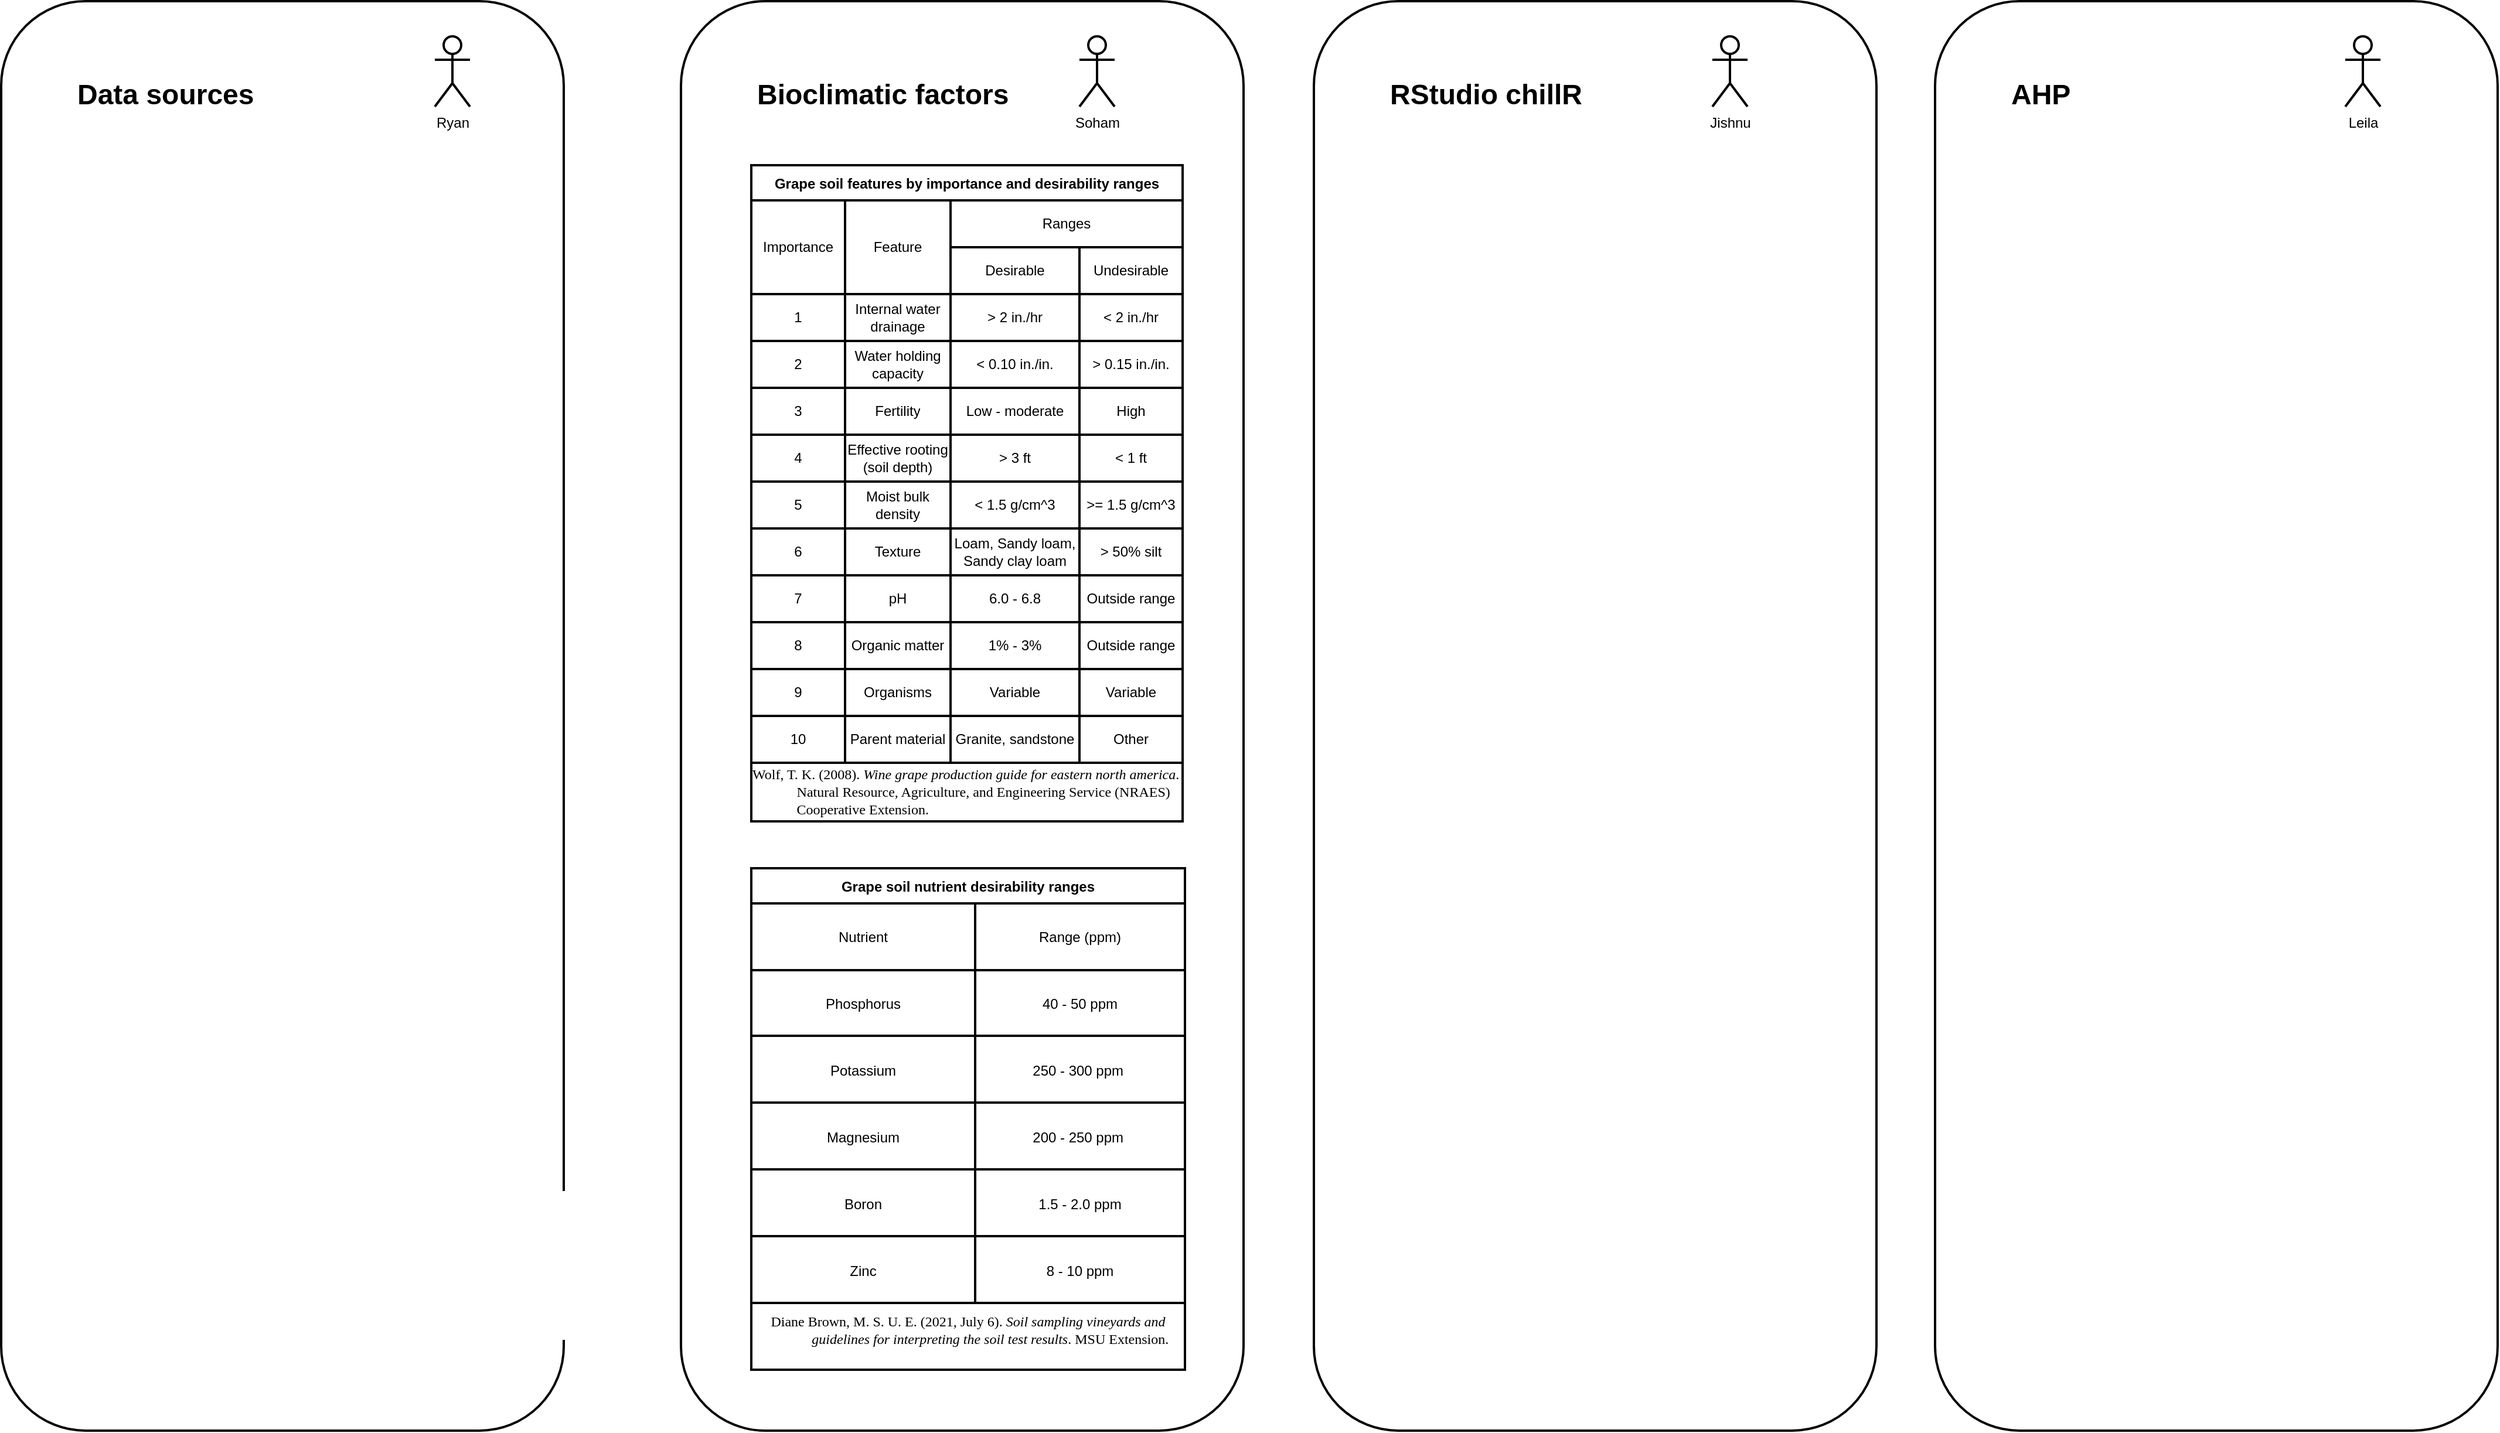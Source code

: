 <mxfile version="16.5.6" type="github">
  <diagram id="1BeaNvFZOrJ4yZ1JKT3H" name="Page-1">
    <mxGraphModel dx="3165" dy="1950" grid="1" gridSize="10" guides="1" tooltips="1" connect="1" arrows="1" fold="1" page="0" pageScale="1" pageWidth="850" pageHeight="1100" math="0" shadow="0">
      <root>
        <mxCell id="0" />
        <mxCell id="1" parent="0" />
        <mxCell id="0N3fPxSNlgeO_tsuWIb--260" value="" style="rounded=1;whiteSpace=wrap;html=1;strokeWidth=2;" vertex="1" parent="1">
          <mxGeometry x="-690" y="-100" width="480" height="1220" as="geometry" />
        </mxCell>
        <mxCell id="0N3fPxSNlgeO_tsuWIb--261" value="&lt;h1&gt;Data sources&lt;br&gt;&lt;/h1&gt;" style="text;html=1;strokeColor=none;fillColor=none;spacing=5;spacingTop=-20;whiteSpace=wrap;overflow=hidden;rounded=0;" vertex="1" parent="1">
          <mxGeometry x="-630" y="-40" width="229" height="40" as="geometry" />
        </mxCell>
        <mxCell id="0N3fPxSNlgeO_tsuWIb--254" value="" style="rounded=1;whiteSpace=wrap;html=1;strokeWidth=2;" vertex="1" parent="1">
          <mxGeometry x="960" y="-100" width="480" height="1220" as="geometry" />
        </mxCell>
        <mxCell id="0N3fPxSNlgeO_tsuWIb--255" value="&lt;h1&gt;AHP&lt;br&gt;&lt;/h1&gt;" style="text;html=1;strokeColor=none;fillColor=none;spacing=5;spacingTop=-20;whiteSpace=wrap;overflow=hidden;rounded=0;" vertex="1" parent="1">
          <mxGeometry x="1020" y="-40" width="229" height="40" as="geometry" />
        </mxCell>
        <mxCell id="0N3fPxSNlgeO_tsuWIb--256" value="" style="rounded=1;whiteSpace=wrap;html=1;strokeWidth=2;" vertex="1" parent="1">
          <mxGeometry x="430" y="-100" width="480" height="1220" as="geometry" />
        </mxCell>
        <mxCell id="0N3fPxSNlgeO_tsuWIb--257" value="&lt;h1&gt;RStudio chillR&lt;br&gt;&lt;/h1&gt;" style="text;html=1;strokeColor=none;fillColor=none;spacing=5;spacingTop=-20;whiteSpace=wrap;overflow=hidden;rounded=0;" vertex="1" parent="1">
          <mxGeometry x="490" y="-40" width="229" height="40" as="geometry" />
        </mxCell>
        <mxCell id="0N3fPxSNlgeO_tsuWIb--251" value="" style="rounded=1;whiteSpace=wrap;html=1;strokeWidth=2;" vertex="1" parent="1">
          <mxGeometry x="-110" y="-100" width="480" height="1220" as="geometry" />
        </mxCell>
        <mxCell id="0N3fPxSNlgeO_tsuWIb--37" value="Grape soil features by importance and desirability ranges" style="shape=table;startSize=30;container=1;collapsible=0;childLayout=tableLayout;fontStyle=1;align=center;strokeWidth=2;labelBackgroundColor=default;" vertex="1" parent="1">
          <mxGeometry x="-50" y="40" width="368" height="560" as="geometry" />
        </mxCell>
        <mxCell id="0N3fPxSNlgeO_tsuWIb--38" value="" style="shape=tableRow;horizontal=0;startSize=0;swimlaneHead=0;swimlaneBody=0;top=0;left=0;bottom=0;right=0;collapsible=0;dropTarget=0;fillColor=none;points=[[0,0.5],[1,0.5]];portConstraint=eastwest;" vertex="1" parent="0N3fPxSNlgeO_tsuWIb--37">
          <mxGeometry y="30" width="368" height="40" as="geometry" />
        </mxCell>
        <mxCell id="0N3fPxSNlgeO_tsuWIb--99" value="Importance" style="shape=partialRectangle;html=1;whiteSpace=wrap;connectable=0;fillColor=none;top=0;left=0;bottom=0;right=0;overflow=hidden;rowspan=2;colspan=1;" vertex="1" parent="0N3fPxSNlgeO_tsuWIb--38">
          <mxGeometry width="80" height="80" as="geometry">
            <mxRectangle width="80" height="40" as="alternateBounds" />
          </mxGeometry>
        </mxCell>
        <mxCell id="0N3fPxSNlgeO_tsuWIb--39" value="Feature" style="shape=partialRectangle;html=1;whiteSpace=wrap;connectable=0;fillColor=none;top=0;left=0;bottom=0;right=0;overflow=hidden;rowspan=2;colspan=1;" vertex="1" parent="0N3fPxSNlgeO_tsuWIb--38">
          <mxGeometry x="80" width="90" height="80" as="geometry">
            <mxRectangle width="90" height="40" as="alternateBounds" />
          </mxGeometry>
        </mxCell>
        <mxCell id="0N3fPxSNlgeO_tsuWIb--40" value="Ranges" style="shape=partialRectangle;html=1;whiteSpace=wrap;connectable=0;fillColor=none;top=0;left=0;bottom=0;right=0;overflow=hidden;rowspan=1;colspan=2;" vertex="1" parent="0N3fPxSNlgeO_tsuWIb--38">
          <mxGeometry x="170" width="198" height="40" as="geometry">
            <mxRectangle width="110" height="40" as="alternateBounds" />
          </mxGeometry>
        </mxCell>
        <mxCell id="0N3fPxSNlgeO_tsuWIb--86" style="shape=partialRectangle;html=1;whiteSpace=wrap;connectable=0;fillColor=none;top=0;left=0;bottom=0;right=0;overflow=hidden;" vertex="1" visible="0" parent="0N3fPxSNlgeO_tsuWIb--38">
          <mxGeometry x="280" width="88" height="40" as="geometry">
            <mxRectangle width="88" height="40" as="alternateBounds" />
          </mxGeometry>
        </mxCell>
        <mxCell id="0N3fPxSNlgeO_tsuWIb--94" style="shape=tableRow;horizontal=0;startSize=0;swimlaneHead=0;swimlaneBody=0;top=0;left=0;bottom=0;right=0;collapsible=0;dropTarget=0;fillColor=none;points=[[0,0.5],[1,0.5]];portConstraint=eastwest;" vertex="1" parent="0N3fPxSNlgeO_tsuWIb--37">
          <mxGeometry y="70" width="368" height="40" as="geometry" />
        </mxCell>
        <mxCell id="0N3fPxSNlgeO_tsuWIb--100" style="shape=partialRectangle;html=1;whiteSpace=wrap;connectable=0;fillColor=none;top=0;left=0;bottom=0;right=0;overflow=hidden;" vertex="1" visible="0" parent="0N3fPxSNlgeO_tsuWIb--94">
          <mxGeometry width="80" height="40" as="geometry">
            <mxRectangle width="80" height="40" as="alternateBounds" />
          </mxGeometry>
        </mxCell>
        <mxCell id="0N3fPxSNlgeO_tsuWIb--95" style="shape=partialRectangle;html=1;whiteSpace=wrap;connectable=0;fillColor=none;top=0;left=0;bottom=0;right=0;overflow=hidden;" vertex="1" visible="0" parent="0N3fPxSNlgeO_tsuWIb--94">
          <mxGeometry x="80" width="90" height="40" as="geometry">
            <mxRectangle width="90" height="40" as="alternateBounds" />
          </mxGeometry>
        </mxCell>
        <mxCell id="0N3fPxSNlgeO_tsuWIb--96" value="Desirable" style="shape=partialRectangle;html=1;whiteSpace=wrap;connectable=0;fillColor=none;top=0;left=0;bottom=0;right=0;overflow=hidden;" vertex="1" parent="0N3fPxSNlgeO_tsuWIb--94">
          <mxGeometry x="170" width="110" height="40" as="geometry">
            <mxRectangle width="110" height="40" as="alternateBounds" />
          </mxGeometry>
        </mxCell>
        <mxCell id="0N3fPxSNlgeO_tsuWIb--97" value="Undesirable" style="shape=partialRectangle;html=1;whiteSpace=wrap;connectable=0;fillColor=none;top=0;left=0;bottom=0;right=0;overflow=hidden;" vertex="1" parent="0N3fPxSNlgeO_tsuWIb--94">
          <mxGeometry x="280" width="88" height="40" as="geometry">
            <mxRectangle width="88" height="40" as="alternateBounds" />
          </mxGeometry>
        </mxCell>
        <mxCell id="0N3fPxSNlgeO_tsuWIb--42" value="" style="shape=tableRow;horizontal=0;startSize=0;swimlaneHead=0;swimlaneBody=0;top=0;left=0;bottom=0;right=0;collapsible=0;dropTarget=0;fillColor=none;points=[[0,0.5],[1,0.5]];portConstraint=eastwest;" vertex="1" parent="0N3fPxSNlgeO_tsuWIb--37">
          <mxGeometry y="110" width="368" height="40" as="geometry" />
        </mxCell>
        <mxCell id="0N3fPxSNlgeO_tsuWIb--101" value="1" style="shape=partialRectangle;html=1;whiteSpace=wrap;connectable=0;fillColor=none;top=0;left=0;bottom=0;right=0;overflow=hidden;" vertex="1" parent="0N3fPxSNlgeO_tsuWIb--42">
          <mxGeometry width="80" height="40" as="geometry">
            <mxRectangle width="80" height="40" as="alternateBounds" />
          </mxGeometry>
        </mxCell>
        <mxCell id="0N3fPxSNlgeO_tsuWIb--43" value="Internal water drainage" style="shape=partialRectangle;html=1;whiteSpace=wrap;connectable=0;fillColor=none;top=0;left=0;bottom=0;right=0;overflow=hidden;" vertex="1" parent="0N3fPxSNlgeO_tsuWIb--42">
          <mxGeometry x="80" width="90" height="40" as="geometry">
            <mxRectangle width="90" height="40" as="alternateBounds" />
          </mxGeometry>
        </mxCell>
        <mxCell id="0N3fPxSNlgeO_tsuWIb--44" value="&amp;gt; 2 in./hr" style="shape=partialRectangle;html=1;whiteSpace=wrap;connectable=0;fillColor=none;top=0;left=0;bottom=0;right=0;overflow=hidden;" vertex="1" parent="0N3fPxSNlgeO_tsuWIb--42">
          <mxGeometry x="170" width="110" height="40" as="geometry">
            <mxRectangle width="110" height="40" as="alternateBounds" />
          </mxGeometry>
        </mxCell>
        <mxCell id="0N3fPxSNlgeO_tsuWIb--87" value="&lt;span&gt;&amp;lt; 2 in./hr&lt;/span&gt;" style="shape=partialRectangle;html=1;whiteSpace=wrap;connectable=0;fillColor=none;top=0;left=0;bottom=0;right=0;overflow=hidden;" vertex="1" parent="0N3fPxSNlgeO_tsuWIb--42">
          <mxGeometry x="280" width="88" height="40" as="geometry">
            <mxRectangle width="88" height="40" as="alternateBounds" />
          </mxGeometry>
        </mxCell>
        <mxCell id="0N3fPxSNlgeO_tsuWIb--46" value="" style="shape=tableRow;horizontal=0;startSize=0;swimlaneHead=0;swimlaneBody=0;top=0;left=0;bottom=0;right=0;collapsible=0;dropTarget=0;fillColor=none;points=[[0,0.5],[1,0.5]];portConstraint=eastwest;" vertex="1" parent="0N3fPxSNlgeO_tsuWIb--37">
          <mxGeometry y="150" width="368" height="40" as="geometry" />
        </mxCell>
        <mxCell id="0N3fPxSNlgeO_tsuWIb--102" value="2" style="shape=partialRectangle;html=1;whiteSpace=wrap;connectable=0;fillColor=none;top=0;left=0;bottom=0;right=0;overflow=hidden;" vertex="1" parent="0N3fPxSNlgeO_tsuWIb--46">
          <mxGeometry width="80" height="40" as="geometry">
            <mxRectangle width="80" height="40" as="alternateBounds" />
          </mxGeometry>
        </mxCell>
        <mxCell id="0N3fPxSNlgeO_tsuWIb--47" value="Water holding capacity" style="shape=partialRectangle;html=1;whiteSpace=wrap;connectable=0;fillColor=none;top=0;left=0;bottom=0;right=0;overflow=hidden;" vertex="1" parent="0N3fPxSNlgeO_tsuWIb--46">
          <mxGeometry x="80" width="90" height="40" as="geometry">
            <mxRectangle width="90" height="40" as="alternateBounds" />
          </mxGeometry>
        </mxCell>
        <mxCell id="0N3fPxSNlgeO_tsuWIb--48" value="&amp;lt; 0.10 in./in." style="shape=partialRectangle;html=1;whiteSpace=wrap;connectable=0;fillColor=none;top=0;left=0;bottom=0;right=0;overflow=hidden;" vertex="1" parent="0N3fPxSNlgeO_tsuWIb--46">
          <mxGeometry x="170" width="110" height="40" as="geometry">
            <mxRectangle width="110" height="40" as="alternateBounds" />
          </mxGeometry>
        </mxCell>
        <mxCell id="0N3fPxSNlgeO_tsuWIb--88" value="&amp;gt; 0.15 in./in." style="shape=partialRectangle;html=1;whiteSpace=wrap;connectable=0;fillColor=none;top=0;left=0;bottom=0;right=0;overflow=hidden;" vertex="1" parent="0N3fPxSNlgeO_tsuWIb--46">
          <mxGeometry x="280" width="88" height="40" as="geometry">
            <mxRectangle width="88" height="40" as="alternateBounds" />
          </mxGeometry>
        </mxCell>
        <mxCell id="0N3fPxSNlgeO_tsuWIb--50" value="" style="shape=tableRow;horizontal=0;startSize=0;swimlaneHead=0;swimlaneBody=0;top=0;left=0;bottom=0;right=0;collapsible=0;dropTarget=0;fillColor=none;points=[[0,0.5],[1,0.5]];portConstraint=eastwest;" vertex="1" parent="0N3fPxSNlgeO_tsuWIb--37">
          <mxGeometry y="190" width="368" height="40" as="geometry" />
        </mxCell>
        <mxCell id="0N3fPxSNlgeO_tsuWIb--103" value="3" style="shape=partialRectangle;html=1;whiteSpace=wrap;connectable=0;fillColor=none;top=0;left=0;bottom=0;right=0;overflow=hidden;" vertex="1" parent="0N3fPxSNlgeO_tsuWIb--50">
          <mxGeometry width="80" height="40" as="geometry">
            <mxRectangle width="80" height="40" as="alternateBounds" />
          </mxGeometry>
        </mxCell>
        <mxCell id="0N3fPxSNlgeO_tsuWIb--51" value="Fertility" style="shape=partialRectangle;html=1;whiteSpace=wrap;connectable=0;fillColor=none;top=0;left=0;bottom=0;right=0;overflow=hidden;" vertex="1" parent="0N3fPxSNlgeO_tsuWIb--50">
          <mxGeometry x="80" width="90" height="40" as="geometry">
            <mxRectangle width="90" height="40" as="alternateBounds" />
          </mxGeometry>
        </mxCell>
        <mxCell id="0N3fPxSNlgeO_tsuWIb--52" value="Low - moderate" style="shape=partialRectangle;html=1;whiteSpace=wrap;connectable=0;fillColor=none;top=0;left=0;bottom=0;right=0;overflow=hidden;" vertex="1" parent="0N3fPxSNlgeO_tsuWIb--50">
          <mxGeometry x="170" width="110" height="40" as="geometry">
            <mxRectangle width="110" height="40" as="alternateBounds" />
          </mxGeometry>
        </mxCell>
        <mxCell id="0N3fPxSNlgeO_tsuWIb--89" value="High" style="shape=partialRectangle;html=1;whiteSpace=wrap;connectable=0;fillColor=none;top=0;left=0;bottom=0;right=0;overflow=hidden;" vertex="1" parent="0N3fPxSNlgeO_tsuWIb--50">
          <mxGeometry x="280" width="88" height="40" as="geometry">
            <mxRectangle width="88" height="40" as="alternateBounds" />
          </mxGeometry>
        </mxCell>
        <mxCell id="0N3fPxSNlgeO_tsuWIb--54" value="" style="shape=tableRow;horizontal=0;startSize=0;swimlaneHead=0;swimlaneBody=0;top=0;left=0;bottom=0;right=0;collapsible=0;dropTarget=0;fillColor=none;points=[[0,0.5],[1,0.5]];portConstraint=eastwest;" vertex="1" parent="0N3fPxSNlgeO_tsuWIb--37">
          <mxGeometry y="230" width="368" height="40" as="geometry" />
        </mxCell>
        <mxCell id="0N3fPxSNlgeO_tsuWIb--104" value="4" style="shape=partialRectangle;html=1;whiteSpace=wrap;connectable=0;fillColor=none;top=0;left=0;bottom=0;right=0;overflow=hidden;" vertex="1" parent="0N3fPxSNlgeO_tsuWIb--54">
          <mxGeometry width="80" height="40" as="geometry">
            <mxRectangle width="80" height="40" as="alternateBounds" />
          </mxGeometry>
        </mxCell>
        <mxCell id="0N3fPxSNlgeO_tsuWIb--55" value="Effective rooting (soil depth)" style="shape=partialRectangle;html=1;whiteSpace=wrap;connectable=0;fillColor=none;top=0;left=0;bottom=0;right=0;overflow=hidden;" vertex="1" parent="0N3fPxSNlgeO_tsuWIb--54">
          <mxGeometry x="80" width="90" height="40" as="geometry">
            <mxRectangle width="90" height="40" as="alternateBounds" />
          </mxGeometry>
        </mxCell>
        <mxCell id="0N3fPxSNlgeO_tsuWIb--56" value="&amp;gt; 3 ft" style="shape=partialRectangle;html=1;whiteSpace=wrap;connectable=0;fillColor=none;top=0;left=0;bottom=0;right=0;overflow=hidden;" vertex="1" parent="0N3fPxSNlgeO_tsuWIb--54">
          <mxGeometry x="170" width="110" height="40" as="geometry">
            <mxRectangle width="110" height="40" as="alternateBounds" />
          </mxGeometry>
        </mxCell>
        <mxCell id="0N3fPxSNlgeO_tsuWIb--90" value="&amp;lt; 1 ft" style="shape=partialRectangle;html=1;whiteSpace=wrap;connectable=0;fillColor=none;top=0;left=0;bottom=0;right=0;overflow=hidden;" vertex="1" parent="0N3fPxSNlgeO_tsuWIb--54">
          <mxGeometry x="280" width="88" height="40" as="geometry">
            <mxRectangle width="88" height="40" as="alternateBounds" />
          </mxGeometry>
        </mxCell>
        <mxCell id="0N3fPxSNlgeO_tsuWIb--58" value="" style="shape=tableRow;horizontal=0;startSize=0;swimlaneHead=0;swimlaneBody=0;top=0;left=0;bottom=0;right=0;collapsible=0;dropTarget=0;fillColor=none;points=[[0,0.5],[1,0.5]];portConstraint=eastwest;" vertex="1" parent="0N3fPxSNlgeO_tsuWIb--37">
          <mxGeometry y="270" width="368" height="40" as="geometry" />
        </mxCell>
        <mxCell id="0N3fPxSNlgeO_tsuWIb--105" value="5" style="shape=partialRectangle;html=1;whiteSpace=wrap;connectable=0;fillColor=none;top=0;left=0;bottom=0;right=0;overflow=hidden;" vertex="1" parent="0N3fPxSNlgeO_tsuWIb--58">
          <mxGeometry width="80" height="40" as="geometry">
            <mxRectangle width="80" height="40" as="alternateBounds" />
          </mxGeometry>
        </mxCell>
        <mxCell id="0N3fPxSNlgeO_tsuWIb--59" value="Moist bulk density" style="shape=partialRectangle;html=1;whiteSpace=wrap;connectable=0;fillColor=none;top=0;left=0;bottom=0;right=0;overflow=hidden;" vertex="1" parent="0N3fPxSNlgeO_tsuWIb--58">
          <mxGeometry x="80" width="90" height="40" as="geometry">
            <mxRectangle width="90" height="40" as="alternateBounds" />
          </mxGeometry>
        </mxCell>
        <mxCell id="0N3fPxSNlgeO_tsuWIb--60" value="&amp;lt; 1.5 g/cm^3" style="shape=partialRectangle;html=1;whiteSpace=wrap;connectable=0;fillColor=none;top=0;left=0;bottom=0;right=0;overflow=hidden;" vertex="1" parent="0N3fPxSNlgeO_tsuWIb--58">
          <mxGeometry x="170" width="110" height="40" as="geometry">
            <mxRectangle width="110" height="40" as="alternateBounds" />
          </mxGeometry>
        </mxCell>
        <mxCell id="0N3fPxSNlgeO_tsuWIb--91" value="&amp;gt;= 1.5 g/cm^3" style="shape=partialRectangle;html=1;whiteSpace=wrap;connectable=0;fillColor=none;top=0;left=0;bottom=0;right=0;overflow=hidden;" vertex="1" parent="0N3fPxSNlgeO_tsuWIb--58">
          <mxGeometry x="280" width="88" height="40" as="geometry">
            <mxRectangle width="88" height="40" as="alternateBounds" />
          </mxGeometry>
        </mxCell>
        <mxCell id="0N3fPxSNlgeO_tsuWIb--62" value="" style="shape=tableRow;horizontal=0;startSize=0;swimlaneHead=0;swimlaneBody=0;top=0;left=0;bottom=0;right=0;collapsible=0;dropTarget=0;fillColor=none;points=[[0,0.5],[1,0.5]];portConstraint=eastwest;" vertex="1" parent="0N3fPxSNlgeO_tsuWIb--37">
          <mxGeometry y="310" width="368" height="40" as="geometry" />
        </mxCell>
        <mxCell id="0N3fPxSNlgeO_tsuWIb--106" value="6" style="shape=partialRectangle;html=1;whiteSpace=wrap;connectable=0;fillColor=none;top=0;left=0;bottom=0;right=0;overflow=hidden;" vertex="1" parent="0N3fPxSNlgeO_tsuWIb--62">
          <mxGeometry width="80" height="40" as="geometry">
            <mxRectangle width="80" height="40" as="alternateBounds" />
          </mxGeometry>
        </mxCell>
        <mxCell id="0N3fPxSNlgeO_tsuWIb--63" value="Texture" style="shape=partialRectangle;html=1;whiteSpace=wrap;connectable=0;fillColor=none;top=0;left=0;bottom=0;right=0;overflow=hidden;" vertex="1" parent="0N3fPxSNlgeO_tsuWIb--62">
          <mxGeometry x="80" width="90" height="40" as="geometry">
            <mxRectangle width="90" height="40" as="alternateBounds" />
          </mxGeometry>
        </mxCell>
        <mxCell id="0N3fPxSNlgeO_tsuWIb--64" value="Loam, Sandy loam, Sandy clay loam" style="shape=partialRectangle;html=1;whiteSpace=wrap;connectable=0;fillColor=none;top=0;left=0;bottom=0;right=0;overflow=hidden;" vertex="1" parent="0N3fPxSNlgeO_tsuWIb--62">
          <mxGeometry x="170" width="110" height="40" as="geometry">
            <mxRectangle width="110" height="40" as="alternateBounds" />
          </mxGeometry>
        </mxCell>
        <mxCell id="0N3fPxSNlgeO_tsuWIb--92" value="&amp;gt; 50% silt" style="shape=partialRectangle;html=1;whiteSpace=wrap;connectable=0;fillColor=none;top=0;left=0;bottom=0;right=0;overflow=hidden;" vertex="1" parent="0N3fPxSNlgeO_tsuWIb--62">
          <mxGeometry x="280" width="88" height="40" as="geometry">
            <mxRectangle width="88" height="40" as="alternateBounds" />
          </mxGeometry>
        </mxCell>
        <mxCell id="0N3fPxSNlgeO_tsuWIb--66" value="" style="shape=tableRow;horizontal=0;startSize=0;swimlaneHead=0;swimlaneBody=0;top=0;left=0;bottom=0;right=0;collapsible=0;dropTarget=0;fillColor=none;points=[[0,0.5],[1,0.5]];portConstraint=eastwest;" vertex="1" parent="0N3fPxSNlgeO_tsuWIb--37">
          <mxGeometry y="350" width="368" height="40" as="geometry" />
        </mxCell>
        <mxCell id="0N3fPxSNlgeO_tsuWIb--107" value="7" style="shape=partialRectangle;html=1;whiteSpace=wrap;connectable=0;fillColor=none;top=0;left=0;bottom=0;right=0;overflow=hidden;" vertex="1" parent="0N3fPxSNlgeO_tsuWIb--66">
          <mxGeometry width="80" height="40" as="geometry">
            <mxRectangle width="80" height="40" as="alternateBounds" />
          </mxGeometry>
        </mxCell>
        <mxCell id="0N3fPxSNlgeO_tsuWIb--67" value="pH" style="shape=partialRectangle;html=1;whiteSpace=wrap;connectable=0;fillColor=none;top=0;left=0;bottom=0;right=0;overflow=hidden;" vertex="1" parent="0N3fPxSNlgeO_tsuWIb--66">
          <mxGeometry x="80" width="90" height="40" as="geometry">
            <mxRectangle width="90" height="40" as="alternateBounds" />
          </mxGeometry>
        </mxCell>
        <mxCell id="0N3fPxSNlgeO_tsuWIb--68" value="6.0 - 6.8" style="shape=partialRectangle;html=1;whiteSpace=wrap;connectable=0;fillColor=none;top=0;left=0;bottom=0;right=0;overflow=hidden;" vertex="1" parent="0N3fPxSNlgeO_tsuWIb--66">
          <mxGeometry x="170" width="110" height="40" as="geometry">
            <mxRectangle width="110" height="40" as="alternateBounds" />
          </mxGeometry>
        </mxCell>
        <mxCell id="0N3fPxSNlgeO_tsuWIb--93" value="Outside range" style="shape=partialRectangle;html=1;whiteSpace=wrap;connectable=0;fillColor=none;top=0;left=0;bottom=0;right=0;overflow=hidden;" vertex="1" parent="0N3fPxSNlgeO_tsuWIb--66">
          <mxGeometry x="280" width="88" height="40" as="geometry">
            <mxRectangle width="88" height="40" as="alternateBounds" />
          </mxGeometry>
        </mxCell>
        <mxCell id="0N3fPxSNlgeO_tsuWIb--118" value="" style="shape=tableRow;horizontal=0;startSize=0;swimlaneHead=0;swimlaneBody=0;top=0;left=0;bottom=0;right=0;collapsible=0;dropTarget=0;fillColor=none;points=[[0,0.5],[1,0.5]];portConstraint=eastwest;" vertex="1" parent="0N3fPxSNlgeO_tsuWIb--37">
          <mxGeometry y="390" width="368" height="40" as="geometry" />
        </mxCell>
        <mxCell id="0N3fPxSNlgeO_tsuWIb--119" value="8" style="shape=partialRectangle;html=1;whiteSpace=wrap;connectable=0;fillColor=none;top=0;left=0;bottom=0;right=0;overflow=hidden;" vertex="1" parent="0N3fPxSNlgeO_tsuWIb--118">
          <mxGeometry width="80" height="40" as="geometry">
            <mxRectangle width="80" height="40" as="alternateBounds" />
          </mxGeometry>
        </mxCell>
        <mxCell id="0N3fPxSNlgeO_tsuWIb--120" value="Organic matter" style="shape=partialRectangle;html=1;whiteSpace=wrap;connectable=0;fillColor=none;top=0;left=0;bottom=0;right=0;overflow=hidden;" vertex="1" parent="0N3fPxSNlgeO_tsuWIb--118">
          <mxGeometry x="80" width="90" height="40" as="geometry">
            <mxRectangle width="90" height="40" as="alternateBounds" />
          </mxGeometry>
        </mxCell>
        <mxCell id="0N3fPxSNlgeO_tsuWIb--121" value="1% - 3%" style="shape=partialRectangle;html=1;whiteSpace=wrap;connectable=0;fillColor=none;top=0;left=0;bottom=0;right=0;overflow=hidden;" vertex="1" parent="0N3fPxSNlgeO_tsuWIb--118">
          <mxGeometry x="170" width="110" height="40" as="geometry">
            <mxRectangle width="110" height="40" as="alternateBounds" />
          </mxGeometry>
        </mxCell>
        <mxCell id="0N3fPxSNlgeO_tsuWIb--122" value="Outside range" style="shape=partialRectangle;html=1;whiteSpace=wrap;connectable=0;fillColor=none;top=0;left=0;bottom=0;right=0;overflow=hidden;" vertex="1" parent="0N3fPxSNlgeO_tsuWIb--118">
          <mxGeometry x="280" width="88" height="40" as="geometry">
            <mxRectangle width="88" height="40" as="alternateBounds" />
          </mxGeometry>
        </mxCell>
        <mxCell id="0N3fPxSNlgeO_tsuWIb--123" value="" style="shape=tableRow;horizontal=0;startSize=0;swimlaneHead=0;swimlaneBody=0;top=0;left=0;bottom=0;right=0;collapsible=0;dropTarget=0;fillColor=none;points=[[0,0.5],[1,0.5]];portConstraint=eastwest;" vertex="1" parent="0N3fPxSNlgeO_tsuWIb--37">
          <mxGeometry y="430" width="368" height="40" as="geometry" />
        </mxCell>
        <mxCell id="0N3fPxSNlgeO_tsuWIb--124" value="9" style="shape=partialRectangle;html=1;whiteSpace=wrap;connectable=0;fillColor=none;top=0;left=0;bottom=0;right=0;overflow=hidden;" vertex="1" parent="0N3fPxSNlgeO_tsuWIb--123">
          <mxGeometry width="80" height="40" as="geometry">
            <mxRectangle width="80" height="40" as="alternateBounds" />
          </mxGeometry>
        </mxCell>
        <mxCell id="0N3fPxSNlgeO_tsuWIb--125" value="Organisms" style="shape=partialRectangle;html=1;whiteSpace=wrap;connectable=0;fillColor=none;top=0;left=0;bottom=0;right=0;overflow=hidden;" vertex="1" parent="0N3fPxSNlgeO_tsuWIb--123">
          <mxGeometry x="80" width="90" height="40" as="geometry">
            <mxRectangle width="90" height="40" as="alternateBounds" />
          </mxGeometry>
        </mxCell>
        <mxCell id="0N3fPxSNlgeO_tsuWIb--126" value="Variable" style="shape=partialRectangle;html=1;whiteSpace=wrap;connectable=0;fillColor=none;top=0;left=0;bottom=0;right=0;overflow=hidden;" vertex="1" parent="0N3fPxSNlgeO_tsuWIb--123">
          <mxGeometry x="170" width="110" height="40" as="geometry">
            <mxRectangle width="110" height="40" as="alternateBounds" />
          </mxGeometry>
        </mxCell>
        <mxCell id="0N3fPxSNlgeO_tsuWIb--127" value="Variable" style="shape=partialRectangle;html=1;whiteSpace=wrap;connectable=0;fillColor=none;top=0;left=0;bottom=0;right=0;overflow=hidden;" vertex="1" parent="0N3fPxSNlgeO_tsuWIb--123">
          <mxGeometry x="280" width="88" height="40" as="geometry">
            <mxRectangle width="88" height="40" as="alternateBounds" />
          </mxGeometry>
        </mxCell>
        <mxCell id="0N3fPxSNlgeO_tsuWIb--128" value="" style="shape=tableRow;horizontal=0;startSize=0;swimlaneHead=0;swimlaneBody=0;top=0;left=0;bottom=0;right=0;collapsible=0;dropTarget=0;fillColor=none;points=[[0,0.5],[1,0.5]];portConstraint=eastwest;" vertex="1" parent="0N3fPxSNlgeO_tsuWIb--37">
          <mxGeometry y="470" width="368" height="40" as="geometry" />
        </mxCell>
        <mxCell id="0N3fPxSNlgeO_tsuWIb--129" value="10" style="shape=partialRectangle;html=1;whiteSpace=wrap;connectable=0;fillColor=none;top=0;left=0;bottom=0;right=0;overflow=hidden;" vertex="1" parent="0N3fPxSNlgeO_tsuWIb--128">
          <mxGeometry width="80" height="40" as="geometry">
            <mxRectangle width="80" height="40" as="alternateBounds" />
          </mxGeometry>
        </mxCell>
        <mxCell id="0N3fPxSNlgeO_tsuWIb--130" value="Parent material" style="shape=partialRectangle;html=1;whiteSpace=wrap;connectable=0;fillColor=none;top=0;left=0;bottom=0;right=0;overflow=hidden;" vertex="1" parent="0N3fPxSNlgeO_tsuWIb--128">
          <mxGeometry x="80" width="90" height="40" as="geometry">
            <mxRectangle width="90" height="40" as="alternateBounds" />
          </mxGeometry>
        </mxCell>
        <mxCell id="0N3fPxSNlgeO_tsuWIb--131" value="Granite&lt;span style=&quot;white-space: pre&quot;&gt;, sandstone&lt;/span&gt;" style="shape=partialRectangle;html=1;whiteSpace=wrap;connectable=0;fillColor=none;top=0;left=0;bottom=0;right=0;overflow=hidden;" vertex="1" parent="0N3fPxSNlgeO_tsuWIb--128">
          <mxGeometry x="170" width="110" height="40" as="geometry">
            <mxRectangle width="110" height="40" as="alternateBounds" />
          </mxGeometry>
        </mxCell>
        <mxCell id="0N3fPxSNlgeO_tsuWIb--132" value="Other" style="shape=partialRectangle;html=1;whiteSpace=wrap;connectable=0;fillColor=none;top=0;left=0;bottom=0;right=0;overflow=hidden;" vertex="1" parent="0N3fPxSNlgeO_tsuWIb--128">
          <mxGeometry x="280" width="88" height="40" as="geometry">
            <mxRectangle width="88" height="40" as="alternateBounds" />
          </mxGeometry>
        </mxCell>
        <mxCell id="0N3fPxSNlgeO_tsuWIb--133" style="shape=tableRow;horizontal=0;startSize=0;swimlaneHead=0;swimlaneBody=0;top=0;left=0;bottom=0;right=0;collapsible=0;dropTarget=0;fillColor=none;points=[[0,0.5],[1,0.5]];portConstraint=eastwest;" vertex="1" parent="0N3fPxSNlgeO_tsuWIb--37">
          <mxGeometry y="510" width="368" height="50" as="geometry" />
        </mxCell>
        <mxCell id="0N3fPxSNlgeO_tsuWIb--134" value="&lt;p style=&quot;text-align: left ; margin: 0px 0px 12px 37.8px ; text-indent: -37.8px ; font-stretch: normal ; line-height: normal ; font-family: &amp;#34;times&amp;#34;&quot;&gt;&lt;span&gt;Wolf, T. K. (2008). &lt;i&gt;Wine grape production guide for eastern north america&lt;/i&gt;. Natural Resource, Agriculture, and Engineering Service (NRAES) Cooperative Extension.&amp;nbsp;&lt;/span&gt;&lt;/p&gt;" style="shape=partialRectangle;html=1;whiteSpace=wrap;connectable=0;fillColor=none;top=0;left=0;bottom=0;right=0;overflow=hidden;rowspan=1;colspan=4;" vertex="1" parent="0N3fPxSNlgeO_tsuWIb--133">
          <mxGeometry width="368" height="50" as="geometry">
            <mxRectangle width="80" height="50" as="alternateBounds" />
          </mxGeometry>
        </mxCell>
        <mxCell id="0N3fPxSNlgeO_tsuWIb--135" style="shape=partialRectangle;html=1;whiteSpace=wrap;connectable=0;fillColor=none;top=0;left=0;bottom=0;right=0;overflow=hidden;" vertex="1" visible="0" parent="0N3fPxSNlgeO_tsuWIb--133">
          <mxGeometry x="80" width="90" height="50" as="geometry">
            <mxRectangle width="90" height="50" as="alternateBounds" />
          </mxGeometry>
        </mxCell>
        <mxCell id="0N3fPxSNlgeO_tsuWIb--136" style="shape=partialRectangle;html=1;whiteSpace=wrap;connectable=0;fillColor=none;top=0;left=0;bottom=0;right=0;overflow=hidden;" vertex="1" visible="0" parent="0N3fPxSNlgeO_tsuWIb--133">
          <mxGeometry x="170" width="110" height="50" as="geometry">
            <mxRectangle width="110" height="50" as="alternateBounds" />
          </mxGeometry>
        </mxCell>
        <mxCell id="0N3fPxSNlgeO_tsuWIb--137" style="shape=partialRectangle;html=1;whiteSpace=wrap;connectable=0;fillColor=none;top=0;left=0;bottom=0;right=0;overflow=hidden;" vertex="1" visible="0" parent="0N3fPxSNlgeO_tsuWIb--133">
          <mxGeometry x="280" width="88" height="50" as="geometry">
            <mxRectangle width="88" height="50" as="alternateBounds" />
          </mxGeometry>
        </mxCell>
        <mxCell id="0N3fPxSNlgeO_tsuWIb--218" value="Grape soil nutrient desirability ranges" style="shape=table;startSize=30;container=1;collapsible=0;childLayout=tableLayout;fontStyle=1;align=center;strokeWidth=2;" vertex="1" parent="1">
          <mxGeometry x="-50" y="640" width="370" height="428" as="geometry" />
        </mxCell>
        <mxCell id="0N3fPxSNlgeO_tsuWIb--219" value="" style="shape=tableRow;horizontal=0;startSize=0;swimlaneHead=0;swimlaneBody=0;top=0;left=0;bottom=0;right=0;collapsible=0;dropTarget=0;fillColor=none;points=[[0,0.5],[1,0.5]];portConstraint=eastwest;strokeWidth=2;" vertex="1" parent="0N3fPxSNlgeO_tsuWIb--218">
          <mxGeometry y="30" width="370" height="57" as="geometry" />
        </mxCell>
        <mxCell id="0N3fPxSNlgeO_tsuWIb--220" value="Nutrient" style="shape=partialRectangle;html=1;whiteSpace=wrap;connectable=0;fillColor=none;top=0;left=0;bottom=0;right=0;overflow=hidden;strokeWidth=2;" vertex="1" parent="0N3fPxSNlgeO_tsuWIb--219">
          <mxGeometry width="191" height="57" as="geometry">
            <mxRectangle width="191" height="57" as="alternateBounds" />
          </mxGeometry>
        </mxCell>
        <mxCell id="0N3fPxSNlgeO_tsuWIb--221" value="Range (ppm)" style="shape=partialRectangle;html=1;whiteSpace=wrap;connectable=0;fillColor=none;top=0;left=0;bottom=0;right=0;overflow=hidden;strokeWidth=2;" vertex="1" parent="0N3fPxSNlgeO_tsuWIb--219">
          <mxGeometry x="191" width="179" height="57" as="geometry">
            <mxRectangle width="179" height="57" as="alternateBounds" />
          </mxGeometry>
        </mxCell>
        <mxCell id="0N3fPxSNlgeO_tsuWIb--223" value="" style="shape=tableRow;horizontal=0;startSize=0;swimlaneHead=0;swimlaneBody=0;top=0;left=0;bottom=0;right=0;collapsible=0;dropTarget=0;fillColor=none;points=[[0,0.5],[1,0.5]];portConstraint=eastwest;strokeWidth=2;" vertex="1" parent="0N3fPxSNlgeO_tsuWIb--218">
          <mxGeometry y="87" width="370" height="56" as="geometry" />
        </mxCell>
        <mxCell id="0N3fPxSNlgeO_tsuWIb--224" value="&lt;p style=&quot;margin: 0px ; font-stretch: normal ; line-height: normal&quot;&gt;Phosphorus&lt;/p&gt;" style="shape=partialRectangle;html=1;whiteSpace=wrap;connectable=0;fillColor=none;top=0;left=0;bottom=0;right=0;overflow=hidden;strokeWidth=2;" vertex="1" parent="0N3fPxSNlgeO_tsuWIb--223">
          <mxGeometry width="191" height="56" as="geometry">
            <mxRectangle width="191" height="56" as="alternateBounds" />
          </mxGeometry>
        </mxCell>
        <mxCell id="0N3fPxSNlgeO_tsuWIb--225" value="&lt;p style=&quot;margin: 0px ; font-stretch: normal ; line-height: normal&quot;&gt;40 - 50 ppm&lt;/p&gt;" style="shape=partialRectangle;html=1;whiteSpace=wrap;connectable=0;fillColor=none;top=0;left=0;bottom=0;right=0;overflow=hidden;strokeWidth=2;" vertex="1" parent="0N3fPxSNlgeO_tsuWIb--223">
          <mxGeometry x="191" width="179" height="56" as="geometry">
            <mxRectangle width="179" height="56" as="alternateBounds" />
          </mxGeometry>
        </mxCell>
        <mxCell id="0N3fPxSNlgeO_tsuWIb--227" value="" style="shape=tableRow;horizontal=0;startSize=0;swimlaneHead=0;swimlaneBody=0;top=0;left=0;bottom=0;right=0;collapsible=0;dropTarget=0;fillColor=none;points=[[0,0.5],[1,0.5]];portConstraint=eastwest;strokeWidth=2;" vertex="1" parent="0N3fPxSNlgeO_tsuWIb--218">
          <mxGeometry y="143" width="370" height="57" as="geometry" />
        </mxCell>
        <mxCell id="0N3fPxSNlgeO_tsuWIb--228" value="&lt;p style=&quot;margin: 0px ; font-stretch: normal ; line-height: normal&quot;&gt;Potassium&lt;/p&gt;" style="shape=partialRectangle;html=1;whiteSpace=wrap;connectable=0;fillColor=none;top=0;left=0;bottom=0;right=0;overflow=hidden;strokeWidth=2;" vertex="1" parent="0N3fPxSNlgeO_tsuWIb--227">
          <mxGeometry width="191" height="57" as="geometry">
            <mxRectangle width="191" height="57" as="alternateBounds" />
          </mxGeometry>
        </mxCell>
        <mxCell id="0N3fPxSNlgeO_tsuWIb--229" value="&lt;p style=&quot;margin: 0px ; font-stretch: normal ; line-height: normal&quot;&gt;250 - 300 ppm&amp;nbsp;&lt;/p&gt;" style="shape=partialRectangle;html=1;whiteSpace=wrap;connectable=0;fillColor=none;top=0;left=0;bottom=0;right=0;overflow=hidden;strokeWidth=2;" vertex="1" parent="0N3fPxSNlgeO_tsuWIb--227">
          <mxGeometry x="191" width="179" height="57" as="geometry">
            <mxRectangle width="179" height="57" as="alternateBounds" />
          </mxGeometry>
        </mxCell>
        <mxCell id="0N3fPxSNlgeO_tsuWIb--231" value="" style="shape=tableRow;horizontal=0;startSize=0;swimlaneHead=0;swimlaneBody=0;top=0;left=0;bottom=0;right=0;collapsible=0;dropTarget=0;fillColor=none;points=[[0,0.5],[1,0.5]];portConstraint=eastwest;strokeWidth=2;" vertex="1" parent="0N3fPxSNlgeO_tsuWIb--218">
          <mxGeometry y="200" width="370" height="57" as="geometry" />
        </mxCell>
        <mxCell id="0N3fPxSNlgeO_tsuWIb--232" value="&lt;p style=&quot;margin: 0px ; font-stretch: normal ; line-height: normal&quot;&gt;Magnesium&lt;/p&gt;" style="shape=partialRectangle;html=1;whiteSpace=wrap;connectable=0;fillColor=none;top=0;left=0;bottom=0;right=0;overflow=hidden;strokeWidth=2;" vertex="1" parent="0N3fPxSNlgeO_tsuWIb--231">
          <mxGeometry width="191" height="57" as="geometry">
            <mxRectangle width="191" height="57" as="alternateBounds" />
          </mxGeometry>
        </mxCell>
        <mxCell id="0N3fPxSNlgeO_tsuWIb--233" value="&lt;p style=&quot;margin: 0px ; font-stretch: normal ; line-height: normal&quot;&gt;200 - 250 ppm&amp;nbsp;&lt;/p&gt;" style="shape=partialRectangle;html=1;whiteSpace=wrap;connectable=0;fillColor=none;top=0;left=0;bottom=0;right=0;overflow=hidden;strokeWidth=2;" vertex="1" parent="0N3fPxSNlgeO_tsuWIb--231">
          <mxGeometry x="191" width="179" height="57" as="geometry">
            <mxRectangle width="179" height="57" as="alternateBounds" />
          </mxGeometry>
        </mxCell>
        <mxCell id="0N3fPxSNlgeO_tsuWIb--234" value="" style="shape=tableRow;horizontal=0;startSize=0;swimlaneHead=0;swimlaneBody=0;top=0;left=0;bottom=0;right=0;collapsible=0;dropTarget=0;fillColor=none;points=[[0,0.5],[1,0.5]];portConstraint=eastwest;strokeWidth=2;" vertex="1" parent="0N3fPxSNlgeO_tsuWIb--218">
          <mxGeometry y="257" width="370" height="57" as="geometry" />
        </mxCell>
        <mxCell id="0N3fPxSNlgeO_tsuWIb--235" value="&lt;p style=&quot;margin: 0px ; font-stretch: normal ; line-height: normal&quot;&gt;Boron&lt;/p&gt;" style="shape=partialRectangle;html=1;whiteSpace=wrap;connectable=0;fillColor=none;top=0;left=0;bottom=0;right=0;overflow=hidden;strokeWidth=2;" vertex="1" parent="0N3fPxSNlgeO_tsuWIb--234">
          <mxGeometry width="191" height="57" as="geometry">
            <mxRectangle width="191" height="57" as="alternateBounds" />
          </mxGeometry>
        </mxCell>
        <mxCell id="0N3fPxSNlgeO_tsuWIb--236" value="&lt;p style=&quot;margin: 0px ; font-stretch: normal ; line-height: normal&quot;&gt;1.5 - 2.0 ppm&lt;/p&gt;" style="shape=partialRectangle;html=1;whiteSpace=wrap;connectable=0;fillColor=none;top=0;left=0;bottom=0;right=0;overflow=hidden;strokeWidth=2;" vertex="1" parent="0N3fPxSNlgeO_tsuWIb--234">
          <mxGeometry x="191" width="179" height="57" as="geometry">
            <mxRectangle width="179" height="57" as="alternateBounds" />
          </mxGeometry>
        </mxCell>
        <mxCell id="0N3fPxSNlgeO_tsuWIb--237" value="" style="shape=tableRow;horizontal=0;startSize=0;swimlaneHead=0;swimlaneBody=0;top=0;left=0;bottom=0;right=0;collapsible=0;dropTarget=0;fillColor=none;points=[[0,0.5],[1,0.5]];portConstraint=eastwest;strokeWidth=2;" vertex="1" parent="0N3fPxSNlgeO_tsuWIb--218">
          <mxGeometry y="314" width="370" height="57" as="geometry" />
        </mxCell>
        <mxCell id="0N3fPxSNlgeO_tsuWIb--238" value="&lt;p style=&quot;margin: 0px ; font-stretch: normal ; line-height: normal&quot;&gt;Zinc&lt;/p&gt;" style="shape=partialRectangle;html=1;whiteSpace=wrap;connectable=0;fillColor=none;top=0;left=0;bottom=0;right=0;overflow=hidden;strokeWidth=2;" vertex="1" parent="0N3fPxSNlgeO_tsuWIb--237">
          <mxGeometry width="191" height="57" as="geometry">
            <mxRectangle width="191" height="57" as="alternateBounds" />
          </mxGeometry>
        </mxCell>
        <mxCell id="0N3fPxSNlgeO_tsuWIb--239" value="&lt;p style=&quot;margin: 0px ; font-stretch: normal ; line-height: normal&quot;&gt;8 - 10 ppm&lt;/p&gt;" style="shape=partialRectangle;html=1;whiteSpace=wrap;connectable=0;fillColor=none;top=0;left=0;bottom=0;right=0;overflow=hidden;strokeWidth=2;" vertex="1" parent="0N3fPxSNlgeO_tsuWIb--237">
          <mxGeometry x="191" width="179" height="57" as="geometry">
            <mxRectangle width="179" height="57" as="alternateBounds" />
          </mxGeometry>
        </mxCell>
        <mxCell id="0N3fPxSNlgeO_tsuWIb--240" style="shape=tableRow;horizontal=0;startSize=0;swimlaneHead=0;swimlaneBody=0;top=0;left=0;bottom=0;right=0;collapsible=0;dropTarget=0;fillColor=none;points=[[0,0.5],[1,0.5]];portConstraint=eastwest;strokeWidth=2;" vertex="1" parent="0N3fPxSNlgeO_tsuWIb--218">
          <mxGeometry y="371" width="370" height="57" as="geometry" />
        </mxCell>
        <mxCell id="0N3fPxSNlgeO_tsuWIb--241" value="&lt;p style=&quot;margin: 0px 0px 12px 37.8px ; text-indent: -37.8px ; font-stretch: normal ; line-height: normal ; font-family: &amp;#34;times&amp;#34;&quot;&gt;&lt;span&gt;Diane Brown, M. S. U. E. (2021, July 6). &lt;i&gt;Soil sampling vineyards and guidelines for interpreting the soil test results&lt;/i&gt;. MSU Extension.&lt;/span&gt;&lt;/p&gt;" style="shape=partialRectangle;html=1;whiteSpace=wrap;connectable=0;fillColor=none;top=0;left=0;bottom=0;right=0;overflow=hidden;strokeWidth=2;rowspan=1;colspan=2;" vertex="1" parent="0N3fPxSNlgeO_tsuWIb--240">
          <mxGeometry width="370" height="57" as="geometry">
            <mxRectangle width="191" height="57" as="alternateBounds" />
          </mxGeometry>
        </mxCell>
        <mxCell id="0N3fPxSNlgeO_tsuWIb--242" style="shape=partialRectangle;html=1;whiteSpace=wrap;connectable=0;fillColor=none;top=0;left=0;bottom=0;right=0;overflow=hidden;strokeWidth=2;" vertex="1" visible="0" parent="0N3fPxSNlgeO_tsuWIb--240">
          <mxGeometry x="191" width="179" height="57" as="geometry">
            <mxRectangle width="179" height="57" as="alternateBounds" />
          </mxGeometry>
        </mxCell>
        <mxCell id="0N3fPxSNlgeO_tsuWIb--243" value="Soham" style="shape=umlActor;verticalLabelPosition=bottom;verticalAlign=top;html=1;outlineConnect=0;strokeWidth=2;" vertex="1" parent="1">
          <mxGeometry x="230" y="-70" width="30" height="60" as="geometry" />
        </mxCell>
        <mxCell id="0N3fPxSNlgeO_tsuWIb--246" value="Jishnu" style="shape=umlActor;verticalLabelPosition=bottom;verticalAlign=top;html=1;outlineConnect=0;strokeWidth=2;" vertex="1" parent="1">
          <mxGeometry x="770" y="-70" width="30" height="60" as="geometry" />
        </mxCell>
        <mxCell id="0N3fPxSNlgeO_tsuWIb--247" value="Leila" style="shape=umlActor;verticalLabelPosition=bottom;verticalAlign=top;html=1;outlineConnect=0;strokeWidth=2;" vertex="1" parent="1">
          <mxGeometry x="1310" y="-70" width="30" height="60" as="geometry" />
        </mxCell>
        <mxCell id="0N3fPxSNlgeO_tsuWIb--248" value="Ryan" style="shape=umlActor;verticalLabelPosition=bottom;verticalAlign=top;html=1;outlineConnect=0;strokeWidth=2;" vertex="1" parent="1">
          <mxGeometry x="-320" y="-70" width="30" height="60" as="geometry" />
        </mxCell>
        <mxCell id="0N3fPxSNlgeO_tsuWIb--253" value="&lt;h1&gt;Bioclimatic factors&lt;br&gt;&lt;/h1&gt;" style="text;html=1;strokeColor=none;fillColor=none;spacing=5;spacingTop=-20;whiteSpace=wrap;overflow=hidden;rounded=0;" vertex="1" parent="1">
          <mxGeometry x="-50" y="-40" width="229" height="40" as="geometry" />
        </mxCell>
      </root>
    </mxGraphModel>
  </diagram>
</mxfile>
